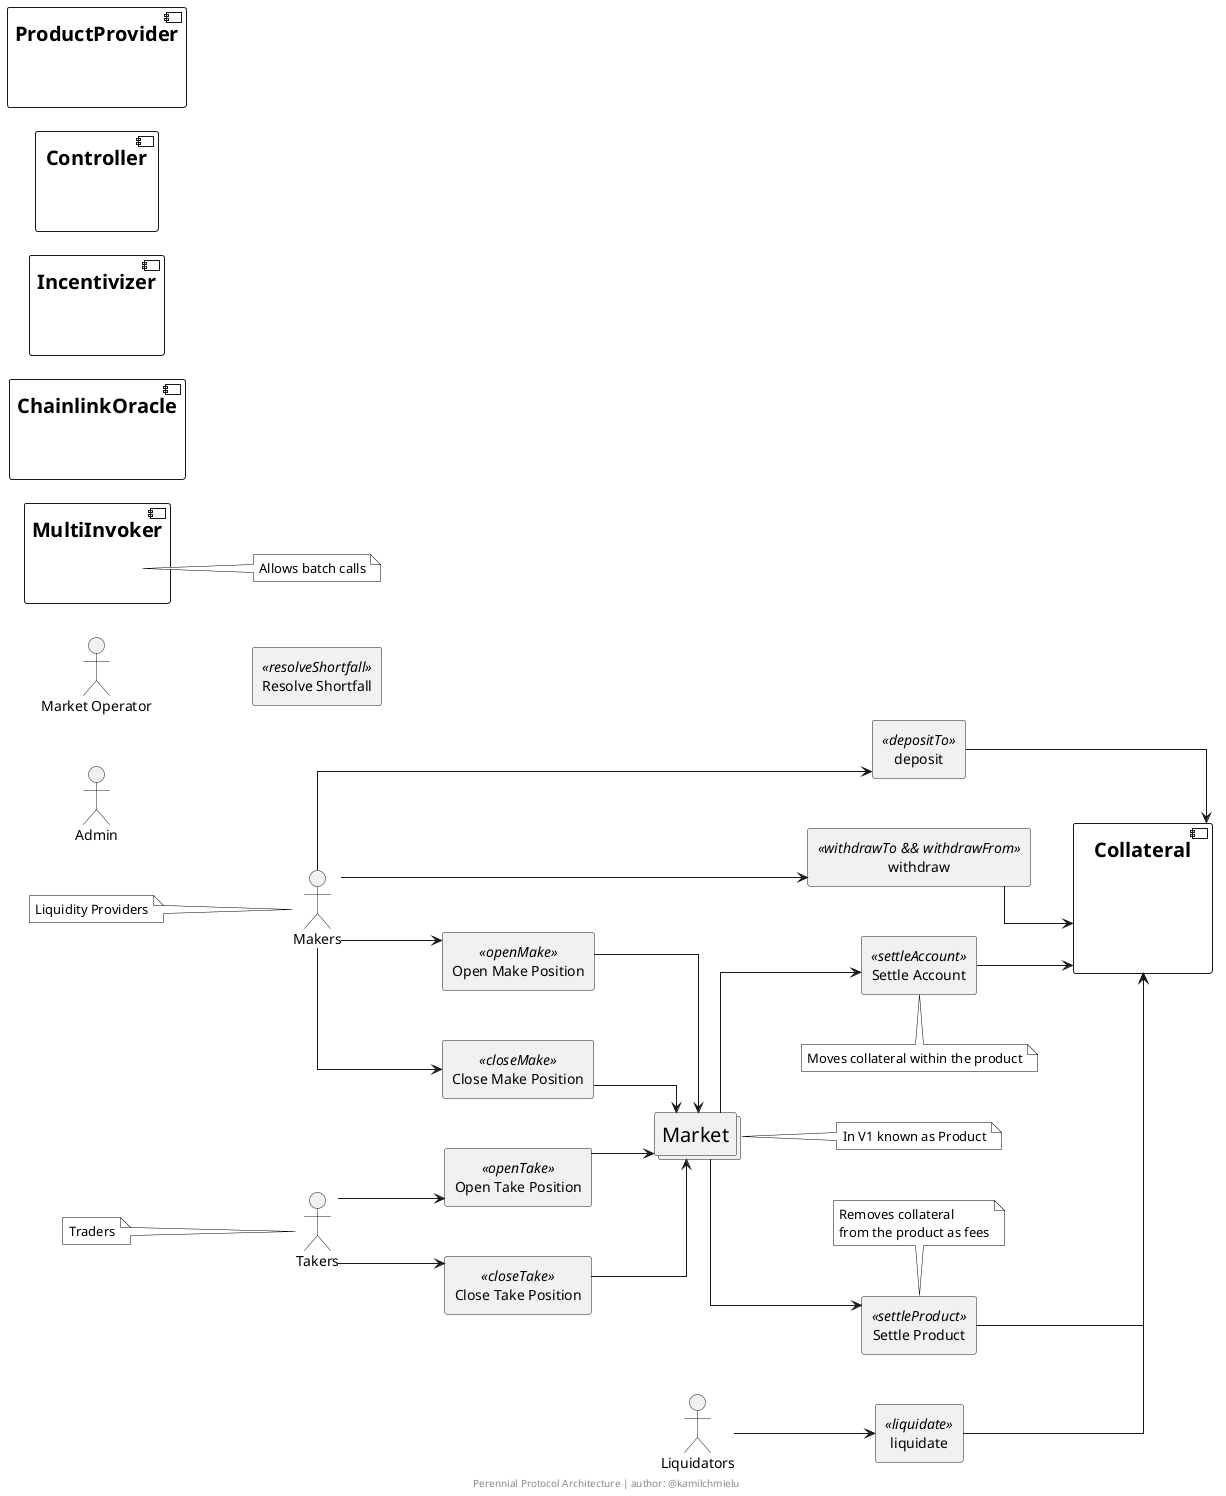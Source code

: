 @startuml PerennialArchitecture

left to right direction

skinparam linetype ortho
skinparam nodesep 50
skinparam ranksep 60

skinparam note {
    BorderColor black
    BackgroundColor white
    FontColor black
}
skinparam component {
    FontSize 20
}

skinparam collections {
    FontSize 20
}

'Invisible Placeholder'
skinparam artifact {
    BorderColor invisible
    BackgroundColor transparent
    FontSize 10
    FontColor transparent
}

/' Actors '/
actor Liquidators
actor Makers
note left: Liquidity Providers
actor Takers
note left: Traders
actor "Market Operator" as MarketOperator
actor Admin

/' System Components '/
collections Market
note right: In V1 known as Product

component Collateral {
    artifact Placeholder1
}

component MultiInvoker {
    artifact Placeholder2
}
note right: Allows batch calls

component ChainlinkOracle {
    artifact Placeholder3
}

component Incentivizer {
    artifact Placeholder4
}

component Controller {
    artifact Placeholder5
}

component ProductProvider {
    artifact Placeholder6
}

/' //////////////////////////////////////////////////////////////////
//                       Contract Functions                        //
////////////////////////////////////////////////////////////////// '/

/'Collateral contract functions'/
rectangle deposit <<depositTo>>
rectangle withdraw <<withdrawTo && withdrawFrom>>
rectangle "Open Make Position" as openMake <<openMake>>
rectangle "Close Make Position" as closeMake <<closeMake>>

/'Functions called by Takers'/
rectangle "Open Take Position" as openTake <<openTake>>
rectangle "Close Take Position" as closeTake <<closeTake>>

/'Functions called by Liquidators'/
rectangle liquidate <<liquidate>>

/'Functions called by the Market'/
rectangle "Settle Account" as settleAccount <<settleAccount>>
note bottom: Moves collateral within the product 
rectangle "Settle Product" as settleProduct <<settleProduct>>
note top: Removes collateral\nfrom the product as fees

/'Functions called by the Market Owners'/
rectangle "Resolve Shortfall" as resolveShortfall <<resolveShortfall>>

/' //////////////////////////////////////////////////////////////////
//                           Connections                           //
////////////////////////////////////////////////////////////////// '/

'Connections to Collateral contract (Collateral contract functions)'
deposit --> Collateral
withdraw --> Collateral
liquidate --> Collateral
settleAccount --> Collateral
settleProduct --> Collateral
'Calls to Collateral contract functions'
Makers --> deposit
Makers --> withdraw
Liquidators --> liquidate
Market --> settleAccount 
Market --> settleProduct 

'Connections to Market contract (Market functions)'
openMake --> Market
closeMake --> Market
openTake --> Market
closeTake --> Market
'Calls to Market contract functions'
Makers --> openMake 
Makers --> closeMake 
Takers --> openTake
Takers --> closeTake


footer Perennial Protocol Architecture | author: @kamilchmielu
@enduml

